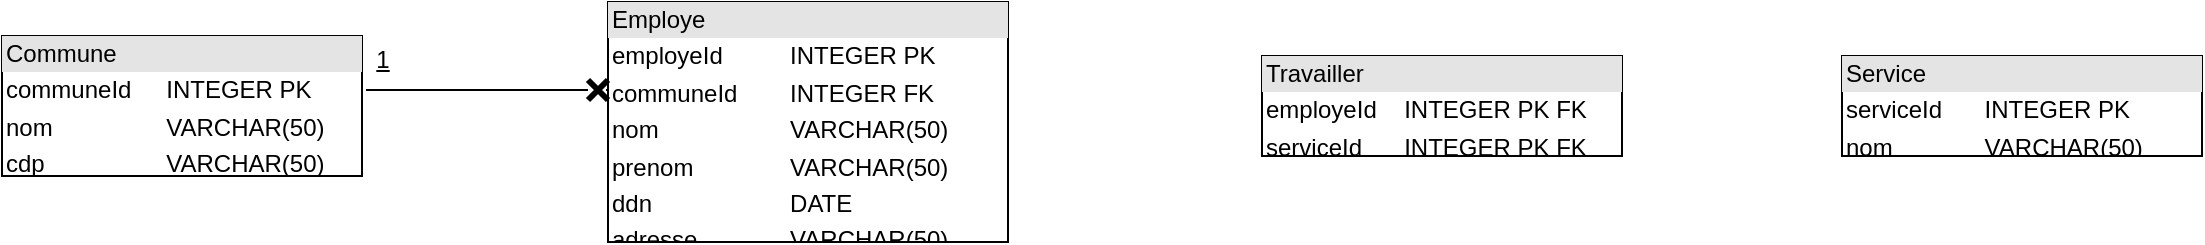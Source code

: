 <mxfile version="20.0.1" type="github">
  <diagram name="Page-1" id="9f46799a-70d6-7492-0946-bef42562c5a5">
    <mxGraphModel dx="1038" dy="579" grid="1" gridSize="10" guides="1" tooltips="1" connect="1" arrows="1" fold="1" page="1" pageScale="1" pageWidth="1100" pageHeight="850" background="none" math="0" shadow="0">
      <root>
        <mxCell id="0" />
        <mxCell id="1" parent="0" />
        <mxCell id="tziretnfEbDCHHZD1zGT-1" value="&lt;div style=&quot;box-sizing:border-box;width:100%;background:#e4e4e4;padding:2px;&quot;&gt;Commune&lt;/div&gt;&lt;table style=&quot;width:100%;font-size:1em;&quot; cellpadding=&quot;2&quot; cellspacing=&quot;0&quot;&gt;&lt;tbody&gt;&lt;tr&gt;&lt;td&gt;communeId&lt;/td&gt;&lt;td&gt;INTEGER PK&lt;/td&gt;&lt;/tr&gt;&lt;tr&gt;&lt;td&gt;nom&lt;/td&gt;&lt;td&gt;VARCHAR(50)&lt;/td&gt;&lt;/tr&gt;&lt;tr&gt;&lt;td&gt;cdp&lt;/td&gt;&lt;td&gt;VARCHAR(50)&lt;/td&gt;&lt;/tr&gt;&lt;/tbody&gt;&lt;/table&gt;" style="verticalAlign=top;align=left;overflow=fill;html=1;" parent="1" vertex="1">
          <mxGeometry y="137" width="180" height="70" as="geometry" />
        </mxCell>
        <mxCell id="tziretnfEbDCHHZD1zGT-2" value="&lt;div style=&quot;box-sizing:border-box;width:100%;background:#e4e4e4;padding:2px;&quot;&gt;Employe&lt;/div&gt;&lt;table style=&quot;width:100%;font-size:1em;&quot; cellpadding=&quot;2&quot; cellspacing=&quot;0&quot;&gt;&lt;tbody&gt;&lt;tr&gt;&lt;td&gt;employeId&lt;/td&gt;&lt;td&gt;INTEGER PK&lt;/td&gt;&lt;/tr&gt;&lt;tr&gt;&lt;td&gt;communeId&lt;/td&gt;&lt;td&gt;INTEGER FK&lt;/td&gt;&lt;/tr&gt;&lt;tr&gt;&lt;td&gt;nom&lt;/td&gt;&lt;td&gt;VARCHAR(50)&lt;/td&gt;&lt;/tr&gt;&lt;tr&gt;&lt;td&gt;prenom&lt;/td&gt;&lt;td&gt;VARCHAR(50)&lt;/td&gt;&lt;/tr&gt;&lt;tr&gt;&lt;td&gt;ddn&lt;/td&gt;&lt;td&gt;DATE&lt;/td&gt;&lt;/tr&gt;&lt;tr&gt;&lt;td&gt;adresse&lt;/td&gt;&lt;td&gt;VARCHAR(50)&lt;/td&gt;&lt;/tr&gt;&lt;/tbody&gt;&lt;/table&gt;" style="verticalAlign=top;align=left;overflow=fill;html=1;" parent="1" vertex="1">
          <mxGeometry x="303" y="120" width="200" height="120" as="geometry" />
        </mxCell>
        <mxCell id="tziretnfEbDCHHZD1zGT-3" value="&lt;div style=&quot;box-sizing:border-box;width:100%;background:#e4e4e4;padding:2px;&quot;&gt;Service&lt;/div&gt;&lt;table style=&quot;width:100%;font-size:1em;&quot; cellpadding=&quot;2&quot; cellspacing=&quot;0&quot;&gt;&lt;tbody&gt;&lt;tr&gt;&lt;td&gt;serviceId&lt;/td&gt;&lt;td&gt;INTEGER PK&lt;/td&gt;&lt;/tr&gt;&lt;tr&gt;&lt;td&gt;nom&lt;/td&gt;&lt;td&gt;VARCHAR(50)&lt;/td&gt;&lt;/tr&gt;&lt;/tbody&gt;&lt;/table&gt;" style="verticalAlign=top;align=left;overflow=fill;html=1;" parent="1" vertex="1">
          <mxGeometry x="920" y="147" width="180" height="50" as="geometry" />
        </mxCell>
        <mxCell id="tziretnfEbDCHHZD1zGT-8" value="" style="endArrow=none;html=1;rounded=0;startArrow=none;" parent="1" source="tziretnfEbDCHHZD1zGT-19" edge="1">
          <mxGeometry width="50" height="50" relative="1" as="geometry">
            <mxPoint x="182" y="164" as="sourcePoint" />
            <mxPoint x="302" y="164" as="targetPoint" />
          </mxGeometry>
        </mxCell>
        <mxCell id="tziretnfEbDCHHZD1zGT-9" value="" style="endArrow=none;html=1;rounded=0;startArrow=none;" parent="1" edge="1">
          <mxGeometry width="50" height="50" relative="1" as="geometry">
            <mxPoint x="800" y="181.0" as="sourcePoint" />
            <mxPoint x="800" y="181" as="targetPoint" />
          </mxGeometry>
        </mxCell>
        <mxCell id="tziretnfEbDCHHZD1zGT-18" value="" style="endArrow=none;html=1;rounded=0;" parent="1" edge="1">
          <mxGeometry width="50" height="50" relative="1" as="geometry">
            <mxPoint x="503" y="181.41" as="sourcePoint" />
            <mxPoint x="503.0" y="181.41" as="targetPoint" />
          </mxGeometry>
        </mxCell>
        <mxCell id="tziretnfEbDCHHZD1zGT-19" value="" style="shape=umlDestroy;whiteSpace=wrap;html=1;strokeWidth=3;" parent="1" vertex="1">
          <mxGeometry x="293" y="159" width="10" height="10" as="geometry" />
        </mxCell>
        <mxCell id="tziretnfEbDCHHZD1zGT-20" value="" style="endArrow=none;html=1;rounded=0;" parent="1" target="tziretnfEbDCHHZD1zGT-19" edge="1">
          <mxGeometry width="50" height="50" relative="1" as="geometry">
            <mxPoint x="182" y="164" as="sourcePoint" />
            <mxPoint x="302" y="164" as="targetPoint" />
          </mxGeometry>
        </mxCell>
        <mxCell id="tziretnfEbDCHHZD1zGT-21" value="&lt;u&gt;1&lt;/u&gt;" style="text;html=1;align=center;verticalAlign=middle;resizable=0;points=[];autosize=1;strokeColor=none;fillColor=none;" parent="1" vertex="1">
          <mxGeometry x="180" y="139" width="20" height="20" as="geometry" />
        </mxCell>
        <mxCell id="tziretnfEbDCHHZD1zGT-22" value="&lt;div style=&quot;box-sizing:border-box;width:100%;background:#e4e4e4;padding:2px;&quot;&gt;Travailler&lt;/div&gt;&lt;table style=&quot;width:100%;font-size:1em;&quot; cellpadding=&quot;2&quot; cellspacing=&quot;0&quot;&gt;&lt;tbody&gt;&lt;tr&gt;&lt;td&gt;employeId&lt;/td&gt;&lt;td&gt;INTEGER PK FK&lt;/td&gt;&lt;/tr&gt;&lt;tr&gt;&lt;td&gt;serviceId&lt;/td&gt;&lt;td&gt;INTEGER PK FK&lt;/td&gt;&lt;/tr&gt;&lt;/tbody&gt;&lt;/table&gt;" style="verticalAlign=top;align=left;overflow=fill;html=1;" parent="1" vertex="1">
          <mxGeometry x="630" y="147" width="180" height="50" as="geometry" />
        </mxCell>
      </root>
    </mxGraphModel>
  </diagram>
</mxfile>
